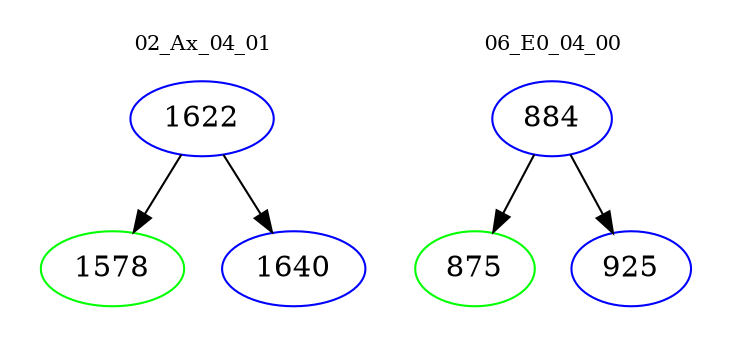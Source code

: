 digraph{
subgraph cluster_0 {
color = white
label = "02_Ax_04_01";
fontsize=10;
T0_1622 [label="1622", color="blue"]
T0_1622 -> T0_1578 [color="black"]
T0_1578 [label="1578", color="green"]
T0_1622 -> T0_1640 [color="black"]
T0_1640 [label="1640", color="blue"]
}
subgraph cluster_1 {
color = white
label = "06_E0_04_00";
fontsize=10;
T1_884 [label="884", color="blue"]
T1_884 -> T1_875 [color="black"]
T1_875 [label="875", color="green"]
T1_884 -> T1_925 [color="black"]
T1_925 [label="925", color="blue"]
}
}

